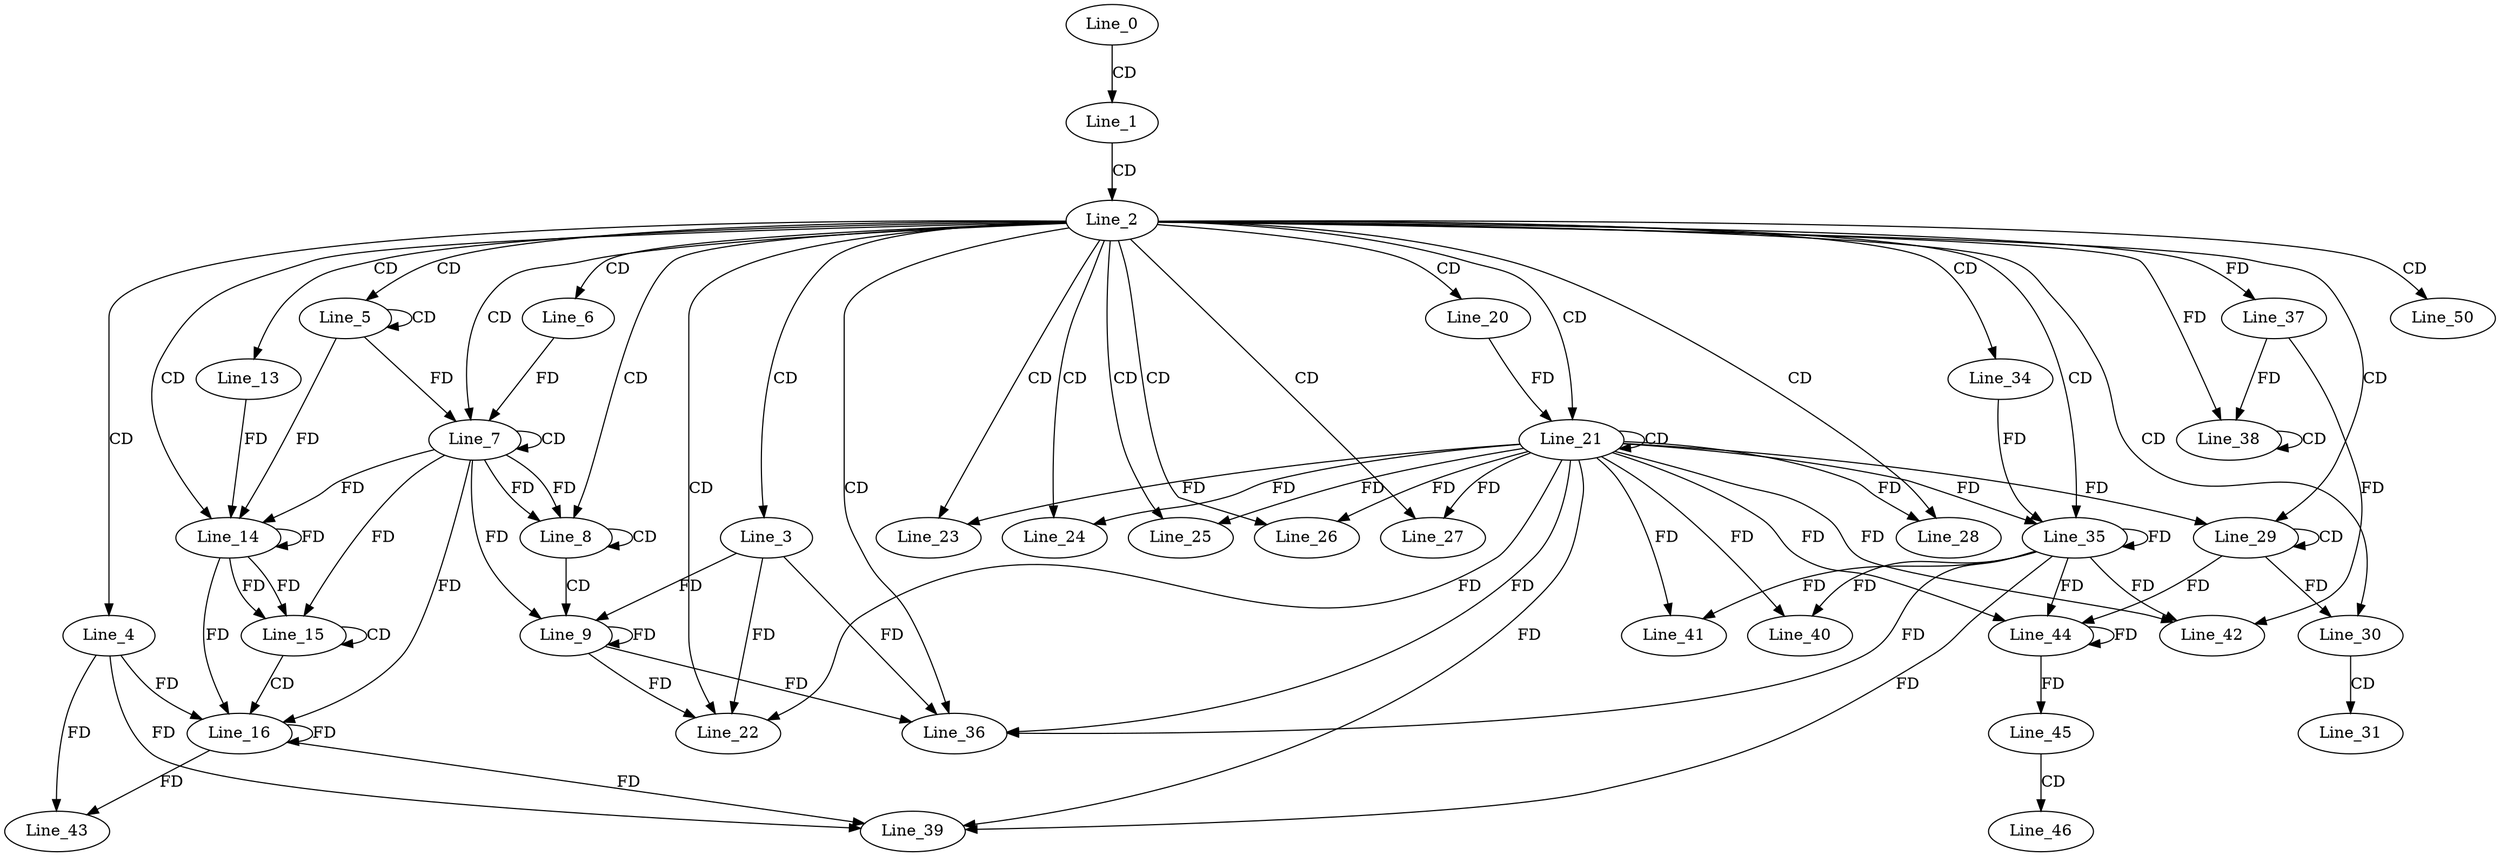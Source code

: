 digraph G {
  Line_0;
  Line_1;
  Line_2;
  Line_3;
  Line_4;
  Line_5;
  Line_5;
  Line_6;
  Line_7;
  Line_7;
  Line_8;
  Line_8;
  Line_9;
  Line_9;
  Line_13;
  Line_14;
  Line_14;
  Line_15;
  Line_15;
  Line_16;
  Line_16;
  Line_20;
  Line_21;
  Line_21;
  Line_22;
  Line_23;
  Line_24;
  Line_25;
  Line_26;
  Line_27;
  Line_28;
  Line_29;
  Line_29;
  Line_30;
  Line_31;
  Line_34;
  Line_35;
  Line_35;
  Line_36;
  Line_37;
  Line_38;
  Line_38;
  Line_37;
  Line_39;
  Line_40;
  Line_41;
  Line_42;
  Line_43;
  Line_44;
  Line_44;
  Line_45;
  Line_46;
  Line_50;
  Line_0 -> Line_1 [ label="CD" ];
  Line_1 -> Line_2 [ label="CD" ];
  Line_2 -> Line_3 [ label="CD" ];
  Line_2 -> Line_4 [ label="CD" ];
  Line_2 -> Line_5 [ label="CD" ];
  Line_5 -> Line_5 [ label="CD" ];
  Line_2 -> Line_6 [ label="CD" ];
  Line_2 -> Line_7 [ label="CD" ];
  Line_7 -> Line_7 [ label="CD" ];
  Line_5 -> Line_7 [ label="FD" ];
  Line_6 -> Line_7 [ label="FD" ];
  Line_2 -> Line_8 [ label="CD" ];
  Line_7 -> Line_8 [ label="FD" ];
  Line_8 -> Line_8 [ label="CD" ];
  Line_7 -> Line_8 [ label="FD" ];
  Line_8 -> Line_9 [ label="CD" ];
  Line_3 -> Line_9 [ label="FD" ];
  Line_9 -> Line_9 [ label="FD" ];
  Line_7 -> Line_9 [ label="FD" ];
  Line_2 -> Line_13 [ label="CD" ];
  Line_2 -> Line_14 [ label="CD" ];
  Line_7 -> Line_14 [ label="FD" ];
  Line_14 -> Line_14 [ label="FD" ];
  Line_5 -> Line_14 [ label="FD" ];
  Line_13 -> Line_14 [ label="FD" ];
  Line_14 -> Line_15 [ label="FD" ];
  Line_15 -> Line_15 [ label="CD" ];
  Line_7 -> Line_15 [ label="FD" ];
  Line_14 -> Line_15 [ label="FD" ];
  Line_15 -> Line_16 [ label="CD" ];
  Line_4 -> Line_16 [ label="FD" ];
  Line_16 -> Line_16 [ label="FD" ];
  Line_7 -> Line_16 [ label="FD" ];
  Line_14 -> Line_16 [ label="FD" ];
  Line_2 -> Line_20 [ label="CD" ];
  Line_2 -> Line_21 [ label="CD" ];
  Line_21 -> Line_21 [ label="CD" ];
  Line_20 -> Line_21 [ label="FD" ];
  Line_2 -> Line_22 [ label="CD" ];
  Line_21 -> Line_22 [ label="FD" ];
  Line_3 -> Line_22 [ label="FD" ];
  Line_9 -> Line_22 [ label="FD" ];
  Line_2 -> Line_23 [ label="CD" ];
  Line_21 -> Line_23 [ label="FD" ];
  Line_2 -> Line_24 [ label="CD" ];
  Line_21 -> Line_24 [ label="FD" ];
  Line_2 -> Line_25 [ label="CD" ];
  Line_21 -> Line_25 [ label="FD" ];
  Line_2 -> Line_26 [ label="CD" ];
  Line_21 -> Line_26 [ label="FD" ];
  Line_2 -> Line_27 [ label="CD" ];
  Line_21 -> Line_27 [ label="FD" ];
  Line_2 -> Line_28 [ label="CD" ];
  Line_21 -> Line_28 [ label="FD" ];
  Line_2 -> Line_29 [ label="CD" ];
  Line_29 -> Line_29 [ label="CD" ];
  Line_21 -> Line_29 [ label="FD" ];
  Line_2 -> Line_30 [ label="CD" ];
  Line_29 -> Line_30 [ label="FD" ];
  Line_30 -> Line_31 [ label="CD" ];
  Line_2 -> Line_34 [ label="CD" ];
  Line_2 -> Line_35 [ label="CD" ];
  Line_21 -> Line_35 [ label="FD" ];
  Line_35 -> Line_35 [ label="FD" ];
  Line_34 -> Line_35 [ label="FD" ];
  Line_2 -> Line_36 [ label="CD" ];
  Line_21 -> Line_36 [ label="FD" ];
  Line_35 -> Line_36 [ label="FD" ];
  Line_3 -> Line_36 [ label="FD" ];
  Line_9 -> Line_36 [ label="FD" ];
  Line_2 -> Line_37 [ label="FD" ];
  Line_38 -> Line_38 [ label="CD" ];
  Line_2 -> Line_38 [ label="FD" ];
  Line_37 -> Line_38 [ label="FD" ];
  Line_21 -> Line_39 [ label="FD" ];
  Line_35 -> Line_39 [ label="FD" ];
  Line_4 -> Line_39 [ label="FD" ];
  Line_16 -> Line_39 [ label="FD" ];
  Line_21 -> Line_40 [ label="FD" ];
  Line_35 -> Line_40 [ label="FD" ];
  Line_21 -> Line_41 [ label="FD" ];
  Line_35 -> Line_41 [ label="FD" ];
  Line_21 -> Line_42 [ label="FD" ];
  Line_35 -> Line_42 [ label="FD" ];
  Line_37 -> Line_42 [ label="FD" ];
  Line_4 -> Line_43 [ label="FD" ];
  Line_16 -> Line_43 [ label="FD" ];
  Line_29 -> Line_44 [ label="FD" ];
  Line_44 -> Line_44 [ label="FD" ];
  Line_21 -> Line_44 [ label="FD" ];
  Line_35 -> Line_44 [ label="FD" ];
  Line_44 -> Line_45 [ label="FD" ];
  Line_45 -> Line_46 [ label="CD" ];
  Line_2 -> Line_50 [ label="CD" ];
}
